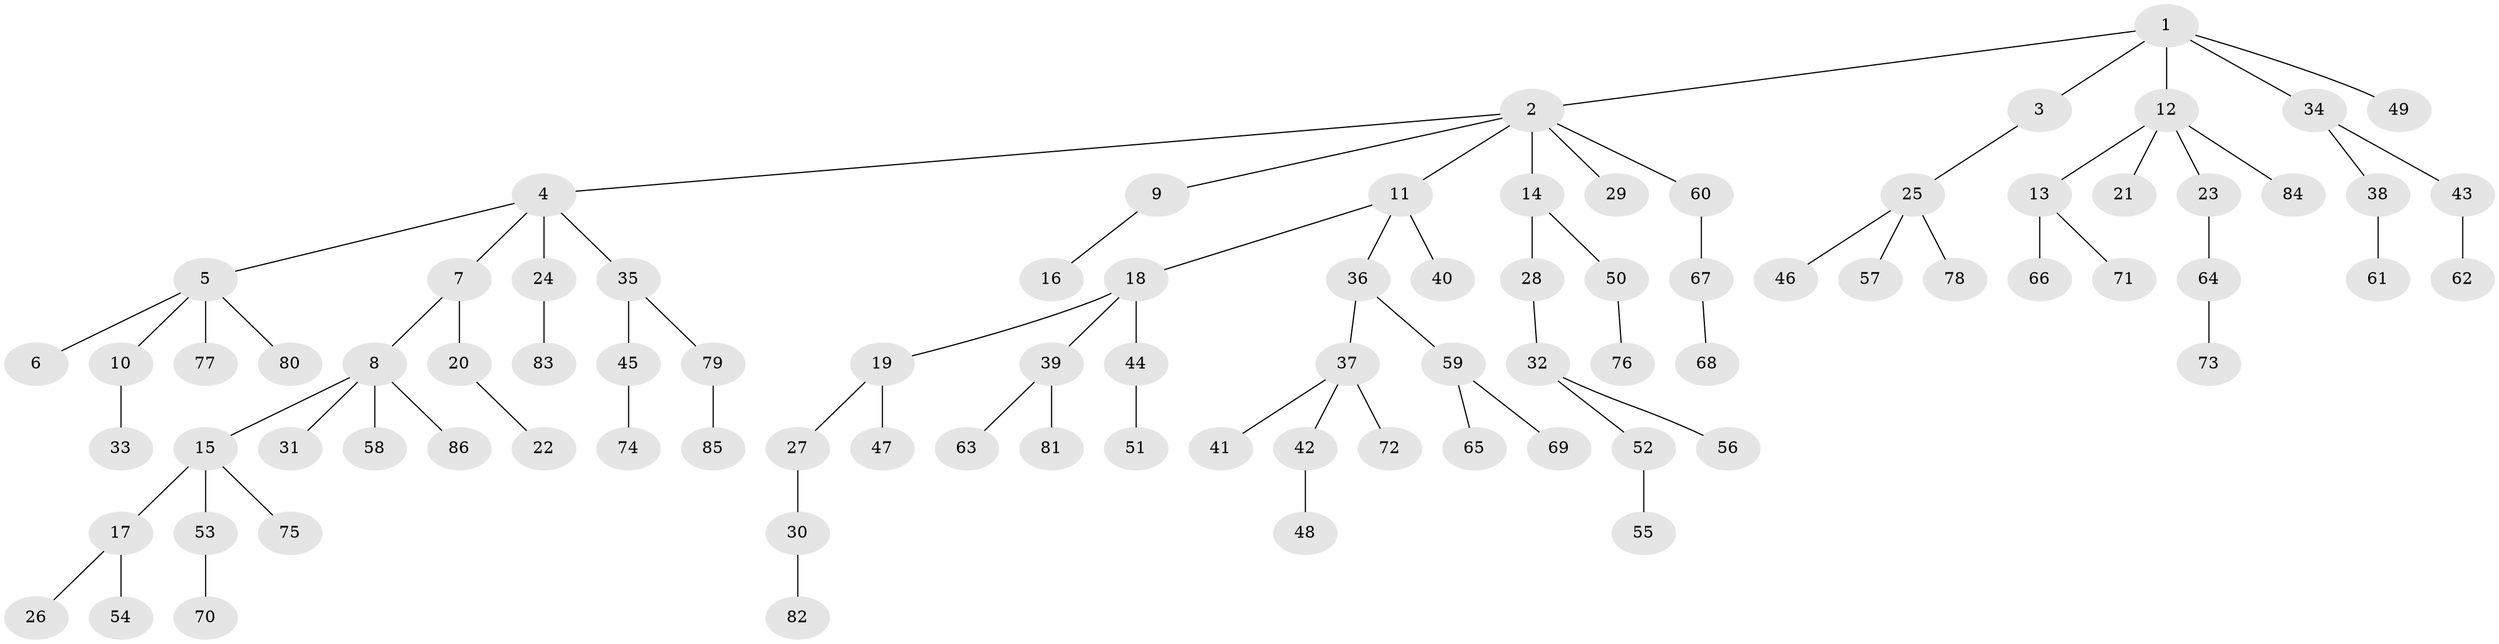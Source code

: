 // coarse degree distribution, {4: 0.07692307692307693, 5: 0.038461538461538464, 1: 0.46153846153846156, 3: 0.11538461538461539, 2: 0.3076923076923077}
// Generated by graph-tools (version 1.1) at 2025/51/03/04/25 22:51:30]
// undirected, 86 vertices, 85 edges
graph export_dot {
  node [color=gray90,style=filled];
  1;
  2;
  3;
  4;
  5;
  6;
  7;
  8;
  9;
  10;
  11;
  12;
  13;
  14;
  15;
  16;
  17;
  18;
  19;
  20;
  21;
  22;
  23;
  24;
  25;
  26;
  27;
  28;
  29;
  30;
  31;
  32;
  33;
  34;
  35;
  36;
  37;
  38;
  39;
  40;
  41;
  42;
  43;
  44;
  45;
  46;
  47;
  48;
  49;
  50;
  51;
  52;
  53;
  54;
  55;
  56;
  57;
  58;
  59;
  60;
  61;
  62;
  63;
  64;
  65;
  66;
  67;
  68;
  69;
  70;
  71;
  72;
  73;
  74;
  75;
  76;
  77;
  78;
  79;
  80;
  81;
  82;
  83;
  84;
  85;
  86;
  1 -- 2;
  1 -- 3;
  1 -- 12;
  1 -- 34;
  1 -- 49;
  2 -- 4;
  2 -- 9;
  2 -- 11;
  2 -- 14;
  2 -- 29;
  2 -- 60;
  3 -- 25;
  4 -- 5;
  4 -- 7;
  4 -- 24;
  4 -- 35;
  5 -- 6;
  5 -- 10;
  5 -- 77;
  5 -- 80;
  7 -- 8;
  7 -- 20;
  8 -- 15;
  8 -- 31;
  8 -- 58;
  8 -- 86;
  9 -- 16;
  10 -- 33;
  11 -- 18;
  11 -- 36;
  11 -- 40;
  12 -- 13;
  12 -- 21;
  12 -- 23;
  12 -- 84;
  13 -- 66;
  13 -- 71;
  14 -- 28;
  14 -- 50;
  15 -- 17;
  15 -- 53;
  15 -- 75;
  17 -- 26;
  17 -- 54;
  18 -- 19;
  18 -- 39;
  18 -- 44;
  19 -- 27;
  19 -- 47;
  20 -- 22;
  23 -- 64;
  24 -- 83;
  25 -- 46;
  25 -- 57;
  25 -- 78;
  27 -- 30;
  28 -- 32;
  30 -- 82;
  32 -- 52;
  32 -- 56;
  34 -- 38;
  34 -- 43;
  35 -- 45;
  35 -- 79;
  36 -- 37;
  36 -- 59;
  37 -- 41;
  37 -- 42;
  37 -- 72;
  38 -- 61;
  39 -- 63;
  39 -- 81;
  42 -- 48;
  43 -- 62;
  44 -- 51;
  45 -- 74;
  50 -- 76;
  52 -- 55;
  53 -- 70;
  59 -- 65;
  59 -- 69;
  60 -- 67;
  64 -- 73;
  67 -- 68;
  79 -- 85;
}
